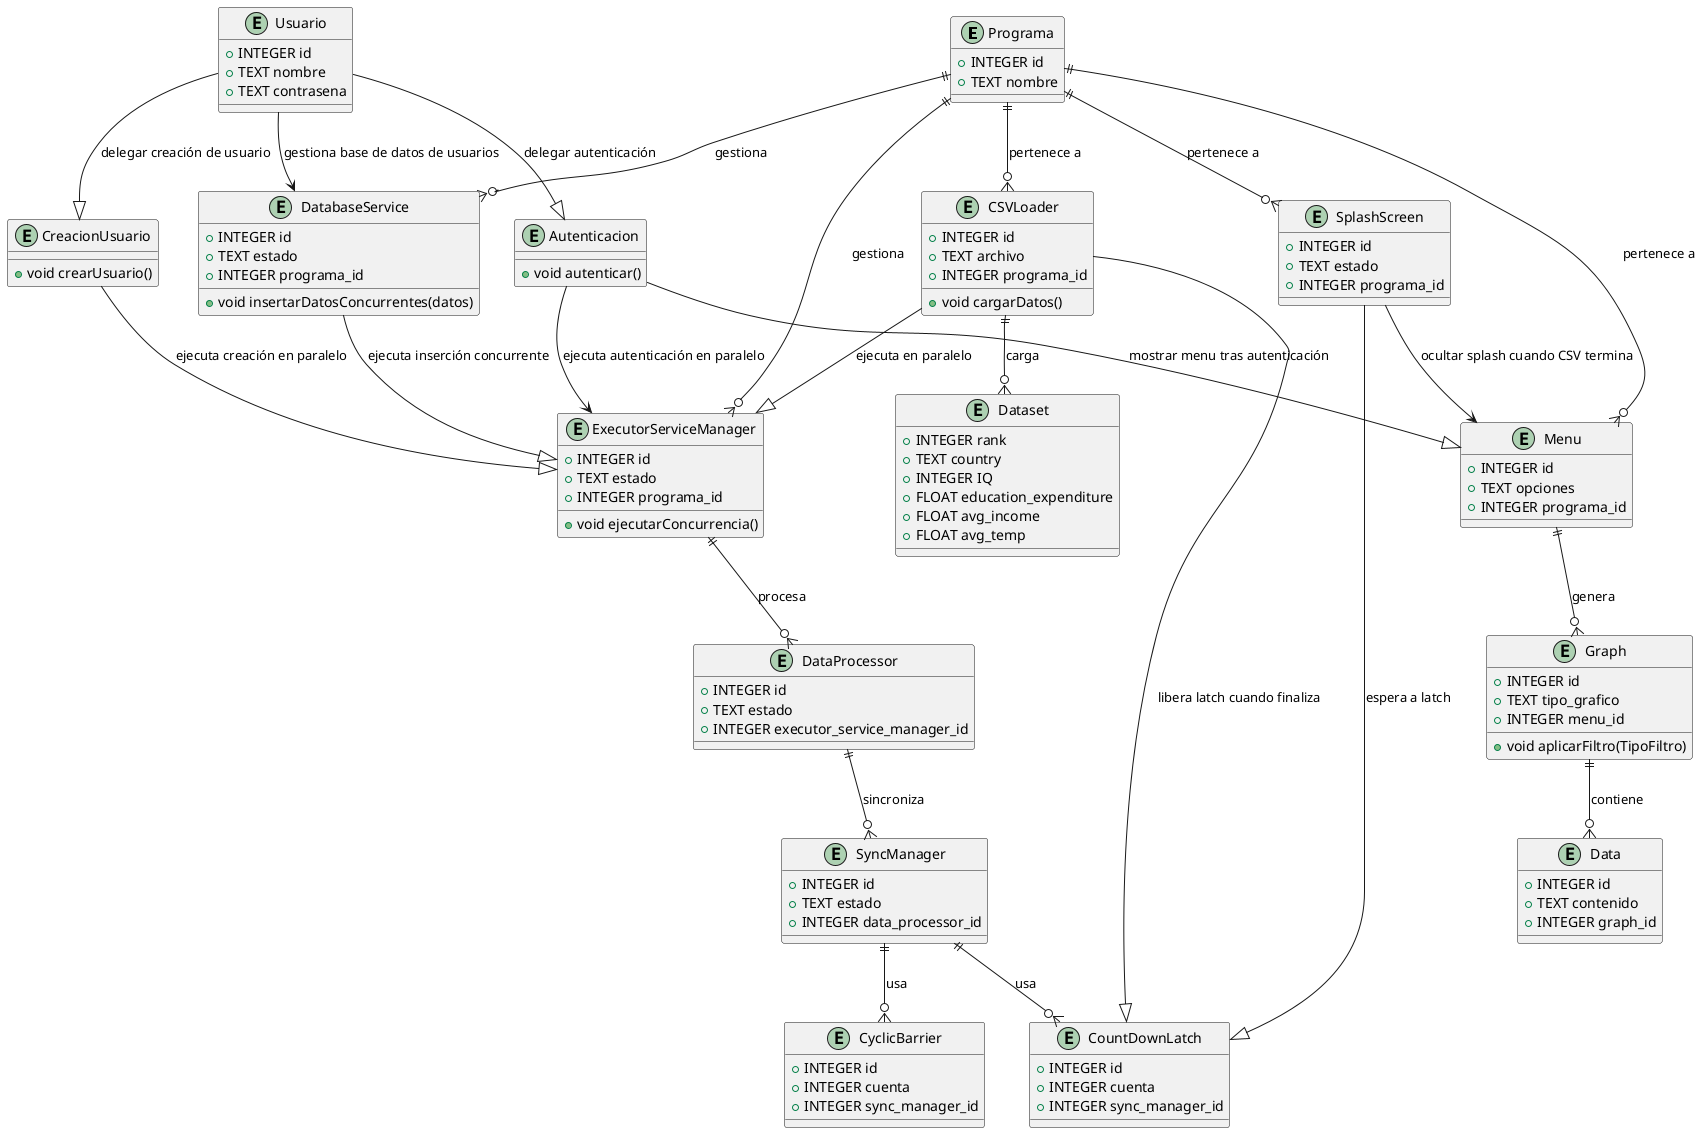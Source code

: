 @startuml
entity "Programa" {
+INTEGER id
+TEXT nombre
}

entity "SplashScreen" {
+INTEGER id
+TEXT estado
+INTEGER programa_id
}

entity "CSVLoader" {
+INTEGER id
+TEXT archivo
+INTEGER programa_id
+void cargarDatos()
}

entity "Menu" {
+INTEGER id
+TEXT opciones
+INTEGER programa_id
}

entity "Graph" {
+INTEGER id
+TEXT tipo_grafico
+INTEGER menu_id
+void aplicarFiltro(TipoFiltro)
}

entity "Data" {
+INTEGER id
+TEXT contenido
+INTEGER graph_id
}

entity "ExecutorServiceManager" {
+INTEGER id
+TEXT estado
+INTEGER programa_id
+void ejecutarConcurrencia()
}

entity "DataProcessor" {
+INTEGER id
+TEXT estado
+INTEGER executor_service_manager_id
}

entity "SyncManager" {
+INTEGER id
+TEXT estado
+INTEGER data_processor_id
}

entity "CountDownLatch" {
+INTEGER id
+INTEGER cuenta
+INTEGER sync_manager_id
}

entity "CyclicBarrier" {
+INTEGER id
+INTEGER cuenta
+INTEGER sync_manager_id
}

entity "DatabaseService" {
+INTEGER id
+TEXT estado
+INTEGER programa_id
+void insertarDatosConcurrentes(datos)
}

entity "Usuario" {
+INTEGER id
+TEXT nombre
+TEXT contrasena
}

entity "Autenticacion" {
+void autenticar()
}

entity "CreacionUsuario" {
+void crearUsuario()
}

entity "Dataset" {
+INTEGER rank
+TEXT country
+INTEGER IQ
+FLOAT education_expenditure
+FLOAT avg_income
+FLOAT avg_temp
}

Programa ||--o{ SplashScreen : "pertenece a"
Programa ||--o{ CSVLoader : "pertenece a"
Programa ||--o{ Menu : "pertenece a"
Programa ||--o{ ExecutorServiceManager : "gestiona"
Programa ||--o{ DatabaseService : "gestiona"

Menu ||--o{ Graph : "genera"

Graph ||--o{ Data : "contiene"

ExecutorServiceManager ||--o{ DataProcessor : "procesa"
DataProcessor ||--o{ SyncManager : "sincroniza"
SyncManager ||--o{ CountDownLatch : "usa"
SyncManager ||--o{ CyclicBarrier : "usa"

CSVLoader ||--o{ Dataset : "carga"

CSVLoader --|> CountDownLatch : "libera latch cuando finaliza"
SplashScreen --|> CountDownLatch : "espera a latch"
SplashScreen --> Menu : "ocultar splash cuando CSV termina"
DatabaseService --|> ExecutorServiceManager : "ejecuta inserción concurrente"
CSVLoader --|> ExecutorServiceManager : "ejecuta en paralelo"

Usuario --|> Autenticacion : "delegar autenticación"
Usuario --|> CreacionUsuario : "delegar creación de usuario"
Autenticacion --|> Menu : "mostrar menu tras autenticación"
CreacionUsuario --|> ExecutorServiceManager : "ejecuta creación en paralelo"
Autenticacion --> ExecutorServiceManager : "ejecuta autenticación en paralelo"
Usuario --> DatabaseService : "gestiona base de datos de usuarios"

@enduml